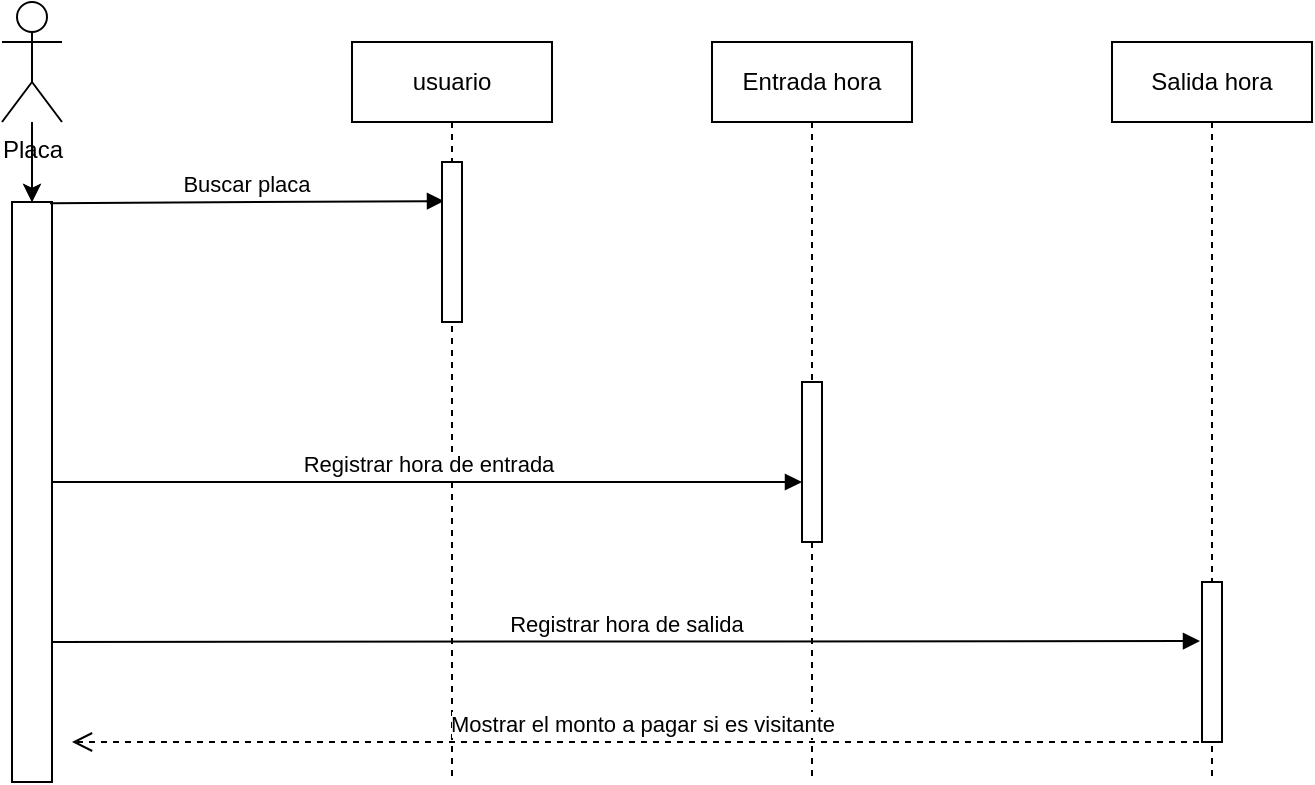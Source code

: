 <mxfile version="19.0.3" type="device"><diagram name="Page-1" id="13e1069c-82ec-6db2-03f1-153e76fe0fe0"><mxGraphModel dx="1426" dy="920" grid="1" gridSize="10" guides="1" tooltips="1" connect="1" arrows="1" fold="1" page="1" pageScale="1" pageWidth="1100" pageHeight="850" background="none" math="0" shadow="0"><root><mxCell id="0"/><mxCell id="1" parent="0"/><mxCell id="2M8OLecrXVLvH261l9pc-1" value="" style="html=1;points=[];perimeter=orthogonalPerimeter;" vertex="1" parent="1"><mxGeometry x="180" y="110" width="20" height="290" as="geometry"/></mxCell><mxCell id="2M8OLecrXVLvH261l9pc-7" value="" style="edgeStyle=orthogonalEdgeStyle;rounded=0;orthogonalLoop=1;jettySize=auto;html=1;" edge="1" parent="1" source="2M8OLecrXVLvH261l9pc-2" target="2M8OLecrXVLvH261l9pc-1"><mxGeometry relative="1" as="geometry"/></mxCell><mxCell id="2M8OLecrXVLvH261l9pc-8" value="" style="edgeStyle=orthogonalEdgeStyle;rounded=0;orthogonalLoop=1;jettySize=auto;html=1;" edge="1" parent="1" source="2M8OLecrXVLvH261l9pc-2" target="2M8OLecrXVLvH261l9pc-1"><mxGeometry relative="1" as="geometry"/></mxCell><mxCell id="2M8OLecrXVLvH261l9pc-2" value="Placa" style="shape=umlActor;verticalLabelPosition=bottom;verticalAlign=top;html=1;" vertex="1" parent="1"><mxGeometry x="175" y="10" width="30" height="60" as="geometry"/></mxCell><mxCell id="2M8OLecrXVLvH261l9pc-4" value="Buscar placa" style="html=1;verticalAlign=bottom;endArrow=block;rounded=0;entryX=0.1;entryY=0.244;entryDx=0;entryDy=0;entryPerimeter=0;exitX=0.95;exitY=0.002;exitDx=0;exitDy=0;exitPerimeter=0;" edge="1" target="2M8OLecrXVLvH261l9pc-10" parent="1" source="2M8OLecrXVLvH261l9pc-1"><mxGeometry relative="1" as="geometry"><mxPoint x="205" y="110" as="sourcePoint"/><mxPoint x="380" y="110" as="targetPoint"/></mxGeometry></mxCell><mxCell id="2M8OLecrXVLvH261l9pc-9" value="usuario" style="shape=umlLifeline;perimeter=lifelinePerimeter;whiteSpace=wrap;html=1;container=1;collapsible=0;recursiveResize=0;outlineConnect=0;" vertex="1" parent="1"><mxGeometry x="350" y="30" width="100" height="370" as="geometry"/></mxCell><mxCell id="2M8OLecrXVLvH261l9pc-10" value="" style="html=1;points=[];perimeter=orthogonalPerimeter;" vertex="1" parent="2M8OLecrXVLvH261l9pc-9"><mxGeometry x="45" y="60" width="10" height="80" as="geometry"/></mxCell><mxCell id="2M8OLecrXVLvH261l9pc-11" value="Entrada hora" style="shape=umlLifeline;perimeter=lifelinePerimeter;whiteSpace=wrap;html=1;container=1;collapsible=0;recursiveResize=0;outlineConnect=0;" vertex="1" parent="1"><mxGeometry x="530" y="30" width="100" height="370" as="geometry"/></mxCell><mxCell id="2M8OLecrXVLvH261l9pc-12" value="" style="html=1;points=[];perimeter=orthogonalPerimeter;" vertex="1" parent="2M8OLecrXVLvH261l9pc-11"><mxGeometry x="45" y="170" width="10" height="80" as="geometry"/></mxCell><mxCell id="2M8OLecrXVLvH261l9pc-15" value="Registrar hora de entrada" style="html=1;verticalAlign=bottom;endArrow=block;rounded=0;" edge="1" parent="1" target="2M8OLecrXVLvH261l9pc-12"><mxGeometry relative="1" as="geometry"><mxPoint x="200" y="250" as="sourcePoint"/><mxPoint x="560" y="250" as="targetPoint"/></mxGeometry></mxCell><mxCell id="2M8OLecrXVLvH261l9pc-16" value="Salida hora" style="shape=umlLifeline;perimeter=lifelinePerimeter;whiteSpace=wrap;html=1;container=1;collapsible=0;recursiveResize=0;outlineConnect=0;" vertex="1" parent="1"><mxGeometry x="730" y="30" width="100" height="370" as="geometry"/></mxCell><mxCell id="2M8OLecrXVLvH261l9pc-17" value="" style="html=1;points=[];perimeter=orthogonalPerimeter;" vertex="1" parent="2M8OLecrXVLvH261l9pc-16"><mxGeometry x="45" y="270" width="10" height="80" as="geometry"/></mxCell><mxCell id="2M8OLecrXVLvH261l9pc-19" value="Mostrar el monto a pagar si es visitante" style="html=1;verticalAlign=bottom;endArrow=open;dashed=1;endSize=8;rounded=0;" edge="1" parent="2M8OLecrXVLvH261l9pc-16" source="2M8OLecrXVLvH261l9pc-16"><mxGeometry relative="1" as="geometry"><mxPoint x="30" y="350" as="sourcePoint"/><mxPoint x="-520" y="350" as="targetPoint"/></mxGeometry></mxCell><mxCell id="2M8OLecrXVLvH261l9pc-18" value="Registrar hora de salida" style="html=1;verticalAlign=bottom;endArrow=block;rounded=0;entryX=-0.1;entryY=0.369;entryDx=0;entryDy=0;entryPerimeter=0;" edge="1" parent="1" target="2M8OLecrXVLvH261l9pc-17"><mxGeometry relative="1" as="geometry"><mxPoint x="200" y="330" as="sourcePoint"/><mxPoint x="770" y="330" as="targetPoint"/></mxGeometry></mxCell></root></mxGraphModel></diagram></mxfile>